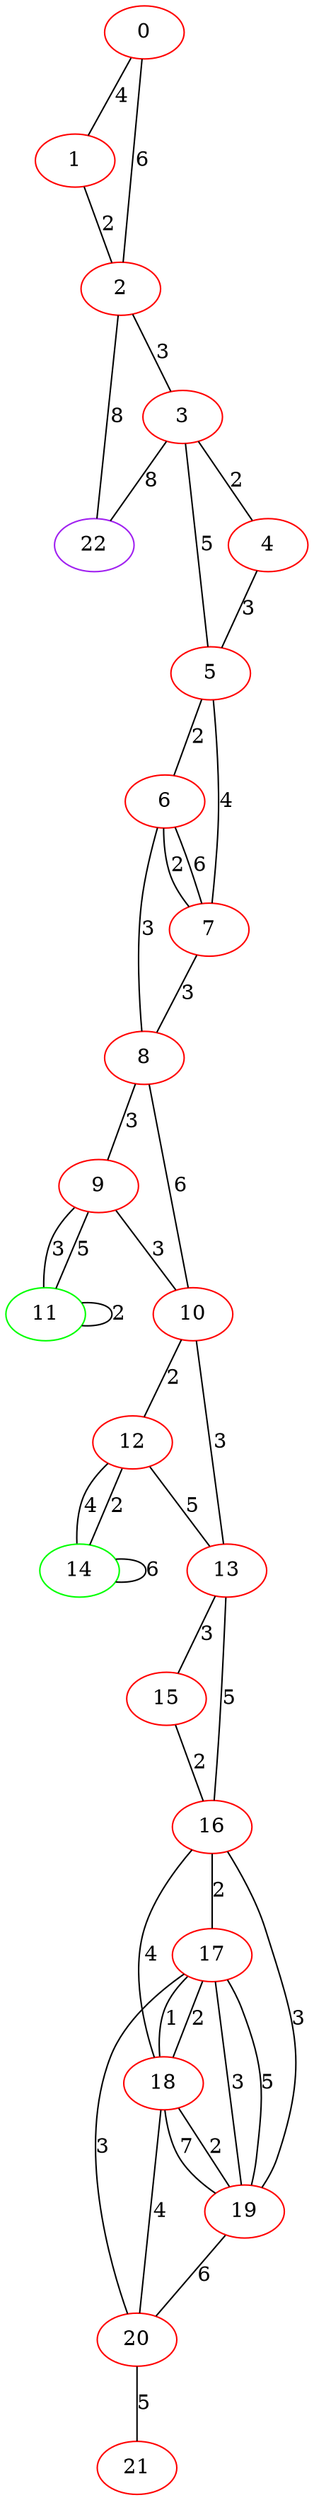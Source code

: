 graph "" {
0 [color=red, weight=1];
1 [color=red, weight=1];
2 [color=red, weight=1];
3 [color=red, weight=1];
4 [color=red, weight=1];
5 [color=red, weight=1];
6 [color=red, weight=1];
7 [color=red, weight=1];
8 [color=red, weight=1];
9 [color=red, weight=1];
10 [color=red, weight=1];
11 [color=green, weight=2];
12 [color=red, weight=1];
13 [color=red, weight=1];
14 [color=green, weight=2];
15 [color=red, weight=1];
16 [color=red, weight=1];
17 [color=red, weight=1];
18 [color=red, weight=1];
19 [color=red, weight=1];
20 [color=red, weight=1];
21 [color=red, weight=1];
22 [color=purple, weight=4];
0 -- 1  [key=0, label=4];
0 -- 2  [key=0, label=6];
1 -- 2  [key=0, label=2];
2 -- 3  [key=0, label=3];
2 -- 22  [key=0, label=8];
3 -- 4  [key=0, label=2];
3 -- 5  [key=0, label=5];
3 -- 22  [key=0, label=8];
4 -- 5  [key=0, label=3];
5 -- 6  [key=0, label=2];
5 -- 7  [key=0, label=4];
6 -- 8  [key=0, label=3];
6 -- 7  [key=0, label=2];
6 -- 7  [key=1, label=6];
7 -- 8  [key=0, label=3];
8 -- 9  [key=0, label=3];
8 -- 10  [key=0, label=6];
9 -- 10  [key=0, label=3];
9 -- 11  [key=0, label=3];
9 -- 11  [key=1, label=5];
10 -- 12  [key=0, label=2];
10 -- 13  [key=0, label=3];
11 -- 11  [key=0, label=2];
12 -- 13  [key=0, label=5];
12 -- 14  [key=0, label=4];
12 -- 14  [key=1, label=2];
13 -- 16  [key=0, label=5];
13 -- 15  [key=0, label=3];
14 -- 14  [key=0, label=6];
15 -- 16  [key=0, label=2];
16 -- 17  [key=0, label=2];
16 -- 18  [key=0, label=4];
16 -- 19  [key=0, label=3];
17 -- 18  [key=0, label=1];
17 -- 18  [key=1, label=2];
17 -- 19  [key=0, label=3];
17 -- 19  [key=1, label=5];
17 -- 20  [key=0, label=3];
18 -- 19  [key=0, label=2];
18 -- 19  [key=1, label=7];
18 -- 20  [key=0, label=4];
19 -- 20  [key=0, label=6];
20 -- 21  [key=0, label=5];
}

